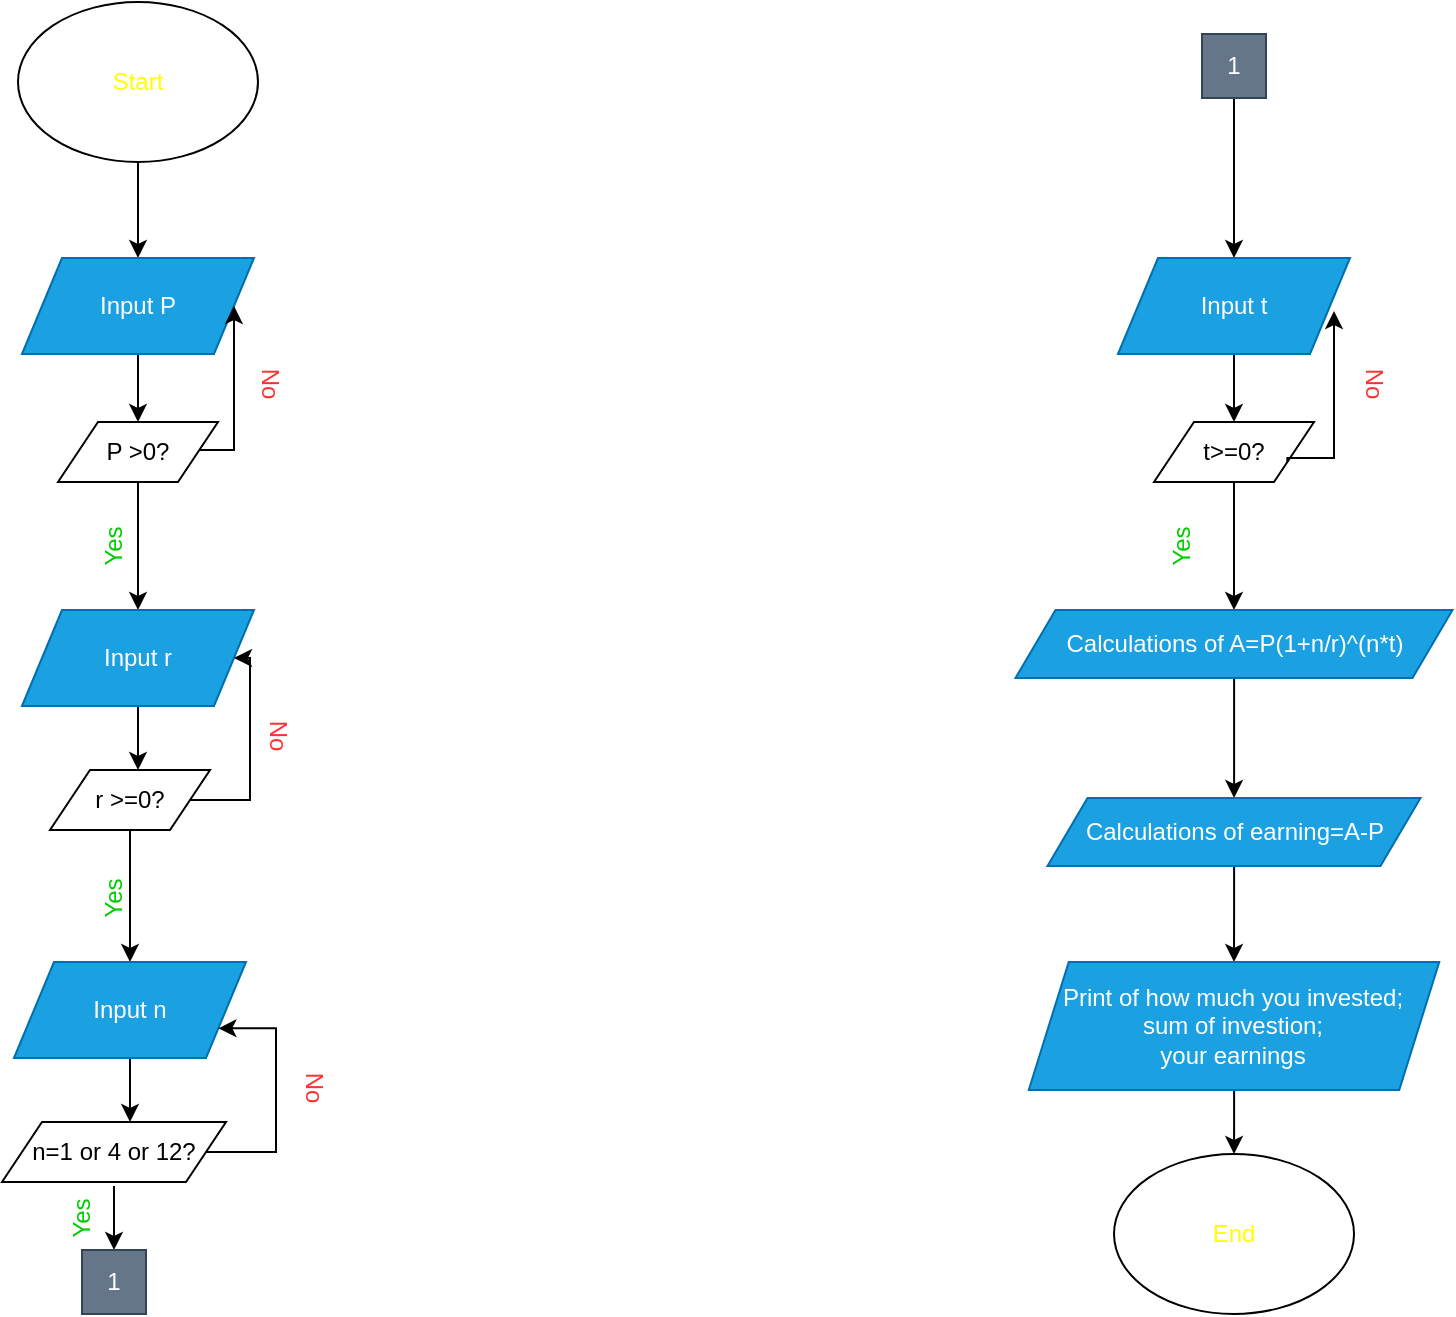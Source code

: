 <mxfile version="24.7.17">
  <diagram name="Страница — 1" id="I4GR0TkOhsWz09pdMMaH">
    <mxGraphModel dx="1221" dy="717" grid="1" gridSize="16" guides="1" tooltips="1" connect="1" arrows="1" fold="1" page="1" pageScale="1" pageWidth="1169" pageHeight="1654" background="none" math="0" shadow="0">
      <root>
        <mxCell id="0" />
        <mxCell id="1" parent="0" />
        <mxCell id="z4eyNWcsr1TBkWQksPxL-3" style="edgeStyle=orthogonalEdgeStyle;rounded=0;orthogonalLoop=1;jettySize=auto;html=1;exitX=0.5;exitY=1;exitDx=0;exitDy=0;entryX=0.5;entryY=0;entryDx=0;entryDy=0;" parent="1" source="z4eyNWcsr1TBkWQksPxL-1" target="z4eyNWcsr1TBkWQksPxL-2" edge="1">
          <mxGeometry relative="1" as="geometry" />
        </mxCell>
        <mxCell id="z4eyNWcsr1TBkWQksPxL-1" value="&lt;font color=&quot;#ffff00&quot;&gt;Start&lt;/font&gt;" style="ellipse;whiteSpace=wrap;html=1;" parent="1" vertex="1">
          <mxGeometry x="96" y="32" width="120" height="80" as="geometry" />
        </mxCell>
        <mxCell id="z4eyNWcsr1TBkWQksPxL-4" style="edgeStyle=orthogonalEdgeStyle;rounded=0;orthogonalLoop=1;jettySize=auto;html=1;exitX=0.5;exitY=1;exitDx=0;exitDy=0;" parent="1" source="z4eyNWcsr1TBkWQksPxL-2" target="z4eyNWcsr1TBkWQksPxL-5" edge="1">
          <mxGeometry relative="1" as="geometry">
            <mxPoint x="156" y="272" as="targetPoint" />
          </mxGeometry>
        </mxCell>
        <mxCell id="z4eyNWcsr1TBkWQksPxL-2" value="Input P" style="shape=parallelogram;perimeter=parallelogramPerimeter;whiteSpace=wrap;html=1;fixedSize=1;fillColor=#1ba1e2;fontColor=#ffffff;strokeColor=#006EAF;" parent="1" vertex="1">
          <mxGeometry x="98" y="160" width="116" height="48" as="geometry" />
        </mxCell>
        <mxCell id="z4eyNWcsr1TBkWQksPxL-7" value="" style="edgeStyle=orthogonalEdgeStyle;rounded=0;orthogonalLoop=1;jettySize=auto;html=1;" parent="1" source="z4eyNWcsr1TBkWQksPxL-5" target="z4eyNWcsr1TBkWQksPxL-6" edge="1">
          <mxGeometry relative="1" as="geometry" />
        </mxCell>
        <mxCell id="z4eyNWcsr1TBkWQksPxL-9" style="edgeStyle=orthogonalEdgeStyle;rounded=0;orthogonalLoop=1;jettySize=auto;html=1;exitX=1;exitY=0.5;exitDx=0;exitDy=0;entryX=1;entryY=0.5;entryDx=0;entryDy=0;" parent="1" source="z4eyNWcsr1TBkWQksPxL-5" target="z4eyNWcsr1TBkWQksPxL-2" edge="1">
          <mxGeometry relative="1" as="geometry">
            <mxPoint x="288" y="208" as="targetPoint" />
            <Array as="points">
              <mxPoint x="186" y="256" />
              <mxPoint x="204" y="256" />
            </Array>
          </mxGeometry>
        </mxCell>
        <mxCell id="z4eyNWcsr1TBkWQksPxL-5" value="P &amp;gt;0?" style="shape=parallelogram;perimeter=parallelogramPerimeter;whiteSpace=wrap;html=1;fixedSize=1;" parent="1" vertex="1">
          <mxGeometry x="116" y="242" width="80" height="30" as="geometry" />
        </mxCell>
        <mxCell id="z4eyNWcsr1TBkWQksPxL-11" style="edgeStyle=orthogonalEdgeStyle;rounded=0;orthogonalLoop=1;jettySize=auto;html=1;exitX=0.5;exitY=1;exitDx=0;exitDy=0;" parent="1" source="z4eyNWcsr1TBkWQksPxL-6" edge="1">
          <mxGeometry relative="1" as="geometry">
            <mxPoint x="156" y="416" as="targetPoint" />
            <Array as="points">
              <mxPoint x="156" y="416" />
            </Array>
          </mxGeometry>
        </mxCell>
        <mxCell id="z4eyNWcsr1TBkWQksPxL-6" value="Input r" style="shape=parallelogram;perimeter=parallelogramPerimeter;whiteSpace=wrap;html=1;fixedSize=1;fillColor=#1ba1e2;fontColor=#ffffff;strokeColor=#006EAF;" parent="1" vertex="1">
          <mxGeometry x="98" y="336" width="116" height="48" as="geometry" />
        </mxCell>
        <mxCell id="z4eyNWcsr1TBkWQksPxL-8" value="&lt;font color=&quot;#00cc00&quot;&gt;Yes&lt;/font&gt;" style="text;strokeColor=none;align=center;fillColor=none;html=1;verticalAlign=middle;whiteSpace=wrap;rounded=0;rotation=-90;" parent="1" vertex="1">
          <mxGeometry x="112" y="288" width="64" height="32" as="geometry" />
        </mxCell>
        <mxCell id="z4eyNWcsr1TBkWQksPxL-10" value="&lt;font color=&quot;#ff3333&quot;&gt;No&lt;/font&gt;" style="text;strokeColor=none;align=center;fillColor=none;html=1;verticalAlign=middle;whiteSpace=wrap;rounded=0;rotation=90;" parent="1" vertex="1">
          <mxGeometry x="192" y="208" width="60" height="30" as="geometry" />
        </mxCell>
        <mxCell id="z4eyNWcsr1TBkWQksPxL-14" style="edgeStyle=orthogonalEdgeStyle;rounded=0;orthogonalLoop=1;jettySize=auto;html=1;entryX=1;entryY=0.5;entryDx=0;entryDy=0;" parent="1" source="z4eyNWcsr1TBkWQksPxL-12" target="z4eyNWcsr1TBkWQksPxL-6" edge="1">
          <mxGeometry relative="1" as="geometry">
            <mxPoint x="176" y="368" as="targetPoint" />
            <Array as="points">
              <mxPoint x="212" y="431" />
              <mxPoint x="212" y="360" />
            </Array>
          </mxGeometry>
        </mxCell>
        <mxCell id="z4eyNWcsr1TBkWQksPxL-16" style="edgeStyle=orthogonalEdgeStyle;rounded=0;orthogonalLoop=1;jettySize=auto;html=1;exitX=0.5;exitY=1;exitDx=0;exitDy=0;" parent="1" source="z4eyNWcsr1TBkWQksPxL-12" edge="1">
          <mxGeometry relative="1" as="geometry">
            <mxPoint x="152" y="512" as="targetPoint" />
          </mxGeometry>
        </mxCell>
        <mxCell id="z4eyNWcsr1TBkWQksPxL-12" value="r &amp;gt;=0?" style="shape=parallelogram;perimeter=parallelogramPerimeter;whiteSpace=wrap;html=1;fixedSize=1;" parent="1" vertex="1">
          <mxGeometry x="112" y="416" width="80" height="30" as="geometry" />
        </mxCell>
        <mxCell id="z4eyNWcsr1TBkWQksPxL-15" value="&lt;font color=&quot;#ff3333&quot;&gt;No&lt;/font&gt;" style="text;strokeColor=none;align=center;fillColor=none;html=1;verticalAlign=middle;whiteSpace=wrap;rounded=0;rotation=90;" parent="1" vertex="1">
          <mxGeometry x="196" y="384" width="60" height="30" as="geometry" />
        </mxCell>
        <mxCell id="z4eyNWcsr1TBkWQksPxL-17" value="&lt;font color=&quot;#00cc00&quot;&gt;Yes&lt;/font&gt;" style="text;strokeColor=none;align=center;fillColor=none;html=1;verticalAlign=middle;whiteSpace=wrap;rounded=0;rotation=-90;" parent="1" vertex="1">
          <mxGeometry x="112" y="464" width="64" height="32" as="geometry" />
        </mxCell>
        <mxCell id="z4eyNWcsr1TBkWQksPxL-19" style="edgeStyle=orthogonalEdgeStyle;rounded=0;orthogonalLoop=1;jettySize=auto;html=1;" parent="1" source="z4eyNWcsr1TBkWQksPxL-18" edge="1">
          <mxGeometry relative="1" as="geometry">
            <mxPoint x="152" y="592" as="targetPoint" />
          </mxGeometry>
        </mxCell>
        <mxCell id="z4eyNWcsr1TBkWQksPxL-18" value="Input n" style="shape=parallelogram;perimeter=parallelogramPerimeter;whiteSpace=wrap;html=1;fixedSize=1;fillColor=#1ba1e2;fontColor=#ffffff;strokeColor=#006EAF;" parent="1" vertex="1">
          <mxGeometry x="94" y="512" width="116" height="48" as="geometry" />
        </mxCell>
        <mxCell id="z4eyNWcsr1TBkWQksPxL-21" style="edgeStyle=orthogonalEdgeStyle;rounded=0;orthogonalLoop=1;jettySize=auto;html=1;entryX=1;entryY=0.75;entryDx=0;entryDy=0;" parent="1" source="z4eyNWcsr1TBkWQksPxL-20" target="z4eyNWcsr1TBkWQksPxL-18" edge="1">
          <mxGeometry relative="1" as="geometry">
            <mxPoint x="224" y="544" as="targetPoint" />
            <Array as="points">
              <mxPoint x="225" y="607" />
              <mxPoint x="225" y="545" />
            </Array>
          </mxGeometry>
        </mxCell>
        <mxCell id="z4eyNWcsr1TBkWQksPxL-20" value="n=1 or 4 or 12?" style="shape=parallelogram;perimeter=parallelogramPerimeter;whiteSpace=wrap;html=1;fixedSize=1;" parent="1" vertex="1">
          <mxGeometry x="88" y="592" width="112" height="30" as="geometry" />
        </mxCell>
        <mxCell id="z4eyNWcsr1TBkWQksPxL-22" value="&lt;font color=&quot;#ff3333&quot;&gt;No&lt;/font&gt;" style="text;strokeColor=none;align=center;fillColor=none;html=1;verticalAlign=middle;whiteSpace=wrap;rounded=0;rotation=90;" parent="1" vertex="1">
          <mxGeometry x="214" y="560" width="60" height="30" as="geometry" />
        </mxCell>
        <mxCell id="z4eyNWcsr1TBkWQksPxL-23" value="&lt;font color=&quot;#00cc00&quot;&gt;Yes&lt;/font&gt;" style="text;strokeColor=none;align=center;fillColor=none;html=1;verticalAlign=middle;whiteSpace=wrap;rounded=0;rotation=-90;" parent="1" vertex="1">
          <mxGeometry x="96" y="624" width="64" height="32" as="geometry" />
        </mxCell>
        <mxCell id="z4eyNWcsr1TBkWQksPxL-36" style="edgeStyle=orthogonalEdgeStyle;rounded=0;orthogonalLoop=1;jettySize=auto;html=1;entryX=0.5;entryY=0;entryDx=0;entryDy=0;" parent="1" source="z4eyNWcsr1TBkWQksPxL-24" target="z4eyNWcsr1TBkWQksPxL-29" edge="1">
          <mxGeometry relative="1" as="geometry" />
        </mxCell>
        <mxCell id="z4eyNWcsr1TBkWQksPxL-24" value="Input t" style="shape=parallelogram;perimeter=parallelogramPerimeter;whiteSpace=wrap;html=1;fixedSize=1;fillColor=#1ba1e2;fontColor=#ffffff;strokeColor=#006EAF;" parent="1" vertex="1">
          <mxGeometry x="646" y="160" width="116" height="48" as="geometry" />
        </mxCell>
        <mxCell id="z4eyNWcsr1TBkWQksPxL-25" style="edgeStyle=orthogonalEdgeStyle;rounded=0;orthogonalLoop=1;jettySize=auto;html=1;entryX=0.25;entryY=1;entryDx=0;entryDy=0;exitX=0.75;exitY=1;exitDx=0;exitDy=0;" parent="1" source="z4eyNWcsr1TBkWQksPxL-23" target="z4eyNWcsr1TBkWQksPxL-23" edge="1">
          <mxGeometry relative="1" as="geometry">
            <mxPoint x="192" y="640" as="sourcePoint" />
          </mxGeometry>
        </mxCell>
        <mxCell id="z4eyNWcsr1TBkWQksPxL-41" style="edgeStyle=orthogonalEdgeStyle;rounded=0;orthogonalLoop=1;jettySize=auto;html=1;" parent="1" source="z4eyNWcsr1TBkWQksPxL-29" edge="1">
          <mxGeometry relative="1" as="geometry">
            <mxPoint x="704" y="336" as="targetPoint" />
          </mxGeometry>
        </mxCell>
        <mxCell id="z4eyNWcsr1TBkWQksPxL-29" value="t&amp;gt;=0?" style="shape=parallelogram;perimeter=parallelogramPerimeter;whiteSpace=wrap;html=1;fixedSize=1;" parent="1" vertex="1">
          <mxGeometry x="664" y="242" width="80" height="30" as="geometry" />
        </mxCell>
        <mxCell id="z4eyNWcsr1TBkWQksPxL-34" value="1" style="whiteSpace=wrap;html=1;aspect=fixed;fillColor=#647687;fontColor=#ffffff;strokeColor=#314354;" parent="1" vertex="1">
          <mxGeometry x="128" y="656" width="32" height="32" as="geometry" />
        </mxCell>
        <mxCell id="S8uj38nlkRbwP3koL8kQ-5" style="edgeStyle=orthogonalEdgeStyle;rounded=0;orthogonalLoop=1;jettySize=auto;html=1;" parent="1" source="z4eyNWcsr1TBkWQksPxL-35" target="z4eyNWcsr1TBkWQksPxL-24" edge="1">
          <mxGeometry relative="1" as="geometry" />
        </mxCell>
        <mxCell id="z4eyNWcsr1TBkWQksPxL-35" value="1" style="whiteSpace=wrap;html=1;aspect=fixed;fillColor=#647687;fontColor=#ffffff;strokeColor=#314354;" parent="1" vertex="1">
          <mxGeometry x="688" y="48" width="32" height="32" as="geometry" />
        </mxCell>
        <mxCell id="z4eyNWcsr1TBkWQksPxL-37" style="edgeStyle=orthogonalEdgeStyle;rounded=0;orthogonalLoop=1;jettySize=auto;html=1;exitX=1;exitY=0.75;exitDx=0;exitDy=0;entryX=1;entryY=0.5;entryDx=0;entryDy=0;" parent="1" source="z4eyNWcsr1TBkWQksPxL-29" edge="1">
          <mxGeometry relative="1" as="geometry">
            <mxPoint x="754" y="186.5" as="targetPoint" />
            <mxPoint x="736" y="259.5" as="sourcePoint" />
            <Array as="points">
              <mxPoint x="731" y="260" />
              <mxPoint x="754" y="260" />
            </Array>
          </mxGeometry>
        </mxCell>
        <mxCell id="z4eyNWcsr1TBkWQksPxL-38" value="&lt;font color=&quot;#ff3333&quot;&gt;No&lt;/font&gt;" style="text;strokeColor=none;align=center;fillColor=none;html=1;verticalAlign=middle;whiteSpace=wrap;rounded=0;rotation=90;" parent="1" vertex="1">
          <mxGeometry x="744" y="208" width="60" height="30" as="geometry" />
        </mxCell>
        <mxCell id="z4eyNWcsr1TBkWQksPxL-39" value="&lt;font color=&quot;#00cc00&quot;&gt;Yes&lt;/font&gt;" style="text;strokeColor=none;align=center;fillColor=none;html=1;verticalAlign=middle;whiteSpace=wrap;rounded=0;rotation=-90;" parent="1" vertex="1">
          <mxGeometry x="646" y="288" width="64" height="32" as="geometry" />
        </mxCell>
        <mxCell id="S8uj38nlkRbwP3koL8kQ-8" value="" style="edgeStyle=orthogonalEdgeStyle;rounded=0;orthogonalLoop=1;jettySize=auto;html=1;" parent="1" source="S8uj38nlkRbwP3koL8kQ-2" target="S8uj38nlkRbwP3koL8kQ-7" edge="1">
          <mxGeometry relative="1" as="geometry">
            <Array as="points">
              <mxPoint x="704" y="416" />
              <mxPoint x="704" y="416" />
            </Array>
          </mxGeometry>
        </mxCell>
        <mxCell id="S8uj38nlkRbwP3koL8kQ-2" value="Calculations of &lt;span class=&quot;base&quot;&gt;&lt;span class=&quot;mord mathnormal&quot;&gt;A&lt;/span&gt;&lt;span class=&quot;mspace&quot;&gt;&lt;/span&gt;&lt;span class=&quot;mrel&quot;&gt;=&lt;/span&gt;&lt;span class=&quot;mspace&quot;&gt;&lt;/span&gt;&lt;/span&gt;&lt;span class=&quot;base&quot;&gt;&lt;span class=&quot;strut&quot;&gt;&lt;/span&gt;&lt;span class=&quot;mord mathnormal&quot;&gt;P&lt;/span&gt;&lt;span class=&quot;mspace&quot;&gt;&lt;/span&gt;&lt;span class=&quot;minner&quot;&gt;&lt;span class=&quot;minner&quot;&gt;&lt;span class=&quot;mopen delimcenter&quot;&gt;&lt;span class=&quot;delimsizing size2&quot;&gt;(&lt;/span&gt;&lt;/span&gt;&lt;span class=&quot;mord&quot;&gt;1&lt;/span&gt;&lt;span class=&quot;mspace&quot;&gt;&lt;/span&gt;&lt;span class=&quot;mbin&quot;&gt;+&lt;/span&gt;&lt;span class=&quot;mspace&quot;&gt;&lt;/span&gt;&lt;span class=&quot;mord&quot;&gt;&lt;span class=&quot;mopen nulldelimiter&quot;&gt;&lt;/span&gt;&lt;span class=&quot;mfrac&quot;&gt;&lt;span class=&quot;vlist-t vlist-t2&quot;&gt;&lt;span class=&quot;vlist-r&quot;&gt;&lt;span class=&quot;vlist&quot;&gt;&lt;span class=&quot;pstrut&quot;&gt;&lt;/span&gt;&lt;span class=&quot;mord&quot;&gt;&lt;span class=&quot;mord mathnormal&quot;&gt;n/&lt;/span&gt;&lt;/span&gt;&lt;span class=&quot;pstrut&quot;&gt;&lt;/span&gt;&lt;span class=&quot;frac-line&quot;&gt;&lt;/span&gt;&lt;span class=&quot;pstrut&quot;&gt;&lt;/span&gt;&lt;span class=&quot;mord&quot;&gt;&lt;span class=&quot;mord mathnormal&quot;&gt;r&lt;/span&gt;&lt;/span&gt;&lt;/span&gt;&lt;span class=&quot;vlist-s&quot;&gt;​&lt;/span&gt;&lt;/span&gt;&lt;span class=&quot;vlist-r&quot;&gt;&lt;span class=&quot;vlist&quot;&gt;&lt;/span&gt;&lt;/span&gt;&lt;/span&gt;&lt;/span&gt;&lt;span class=&quot;mclose nulldelimiter&quot;&gt;&lt;/span&gt;&lt;/span&gt;&lt;span class=&quot;mclose delimcenter&quot;&gt;&lt;span class=&quot;delimsizing size2&quot;&gt;)^(&lt;/span&gt;&lt;/span&gt;&lt;/span&gt;&lt;span class=&quot;msupsub&quot;&gt;&lt;span class=&quot;vlist-t&quot;&gt;&lt;span class=&quot;vlist-r&quot;&gt;&lt;span class=&quot;vlist&quot;&gt;&lt;span class=&quot;sizing reset-size6 size3 mtight&quot;&gt;&lt;span class=&quot;mord mtight&quot;&gt;&lt;span class=&quot;mord mathnormal mtight&quot;&gt;n*&lt;/span&gt;&lt;span class=&quot;mord mathnormal mtight&quot;&gt;t)&lt;/span&gt;&lt;/span&gt;&lt;/span&gt;&lt;/span&gt;&lt;/span&gt;&lt;/span&gt;&lt;/span&gt;&lt;/span&gt;&lt;/span&gt;" style="shape=parallelogram;perimeter=parallelogramPerimeter;whiteSpace=wrap;html=1;fixedSize=1;fillColor=#1ba1e2;fontColor=#ffffff;strokeColor=#006EAF;" parent="1" vertex="1">
          <mxGeometry x="594.75" y="336" width="218.5" height="34" as="geometry" />
        </mxCell>
        <mxCell id="rTFVPXIdZ_t0Wal91Iea-2" style="edgeStyle=orthogonalEdgeStyle;rounded=0;orthogonalLoop=1;jettySize=auto;html=1;entryX=0.5;entryY=0;entryDx=0;entryDy=0;" edge="1" parent="1" source="S8uj38nlkRbwP3koL8kQ-7" target="rTFVPXIdZ_t0Wal91Iea-1">
          <mxGeometry relative="1" as="geometry" />
        </mxCell>
        <mxCell id="S8uj38nlkRbwP3koL8kQ-7" value="Calculations of earning=A-P" style="shape=parallelogram;perimeter=parallelogramPerimeter;whiteSpace=wrap;html=1;fixedSize=1;fillColor=#1ba1e2;fontColor=#ffffff;strokeColor=#006EAF;" parent="1" vertex="1">
          <mxGeometry x="610.75" y="430" width="186.5" height="34" as="geometry" />
        </mxCell>
        <mxCell id="rTFVPXIdZ_t0Wal91Iea-4" style="edgeStyle=orthogonalEdgeStyle;rounded=0;orthogonalLoop=1;jettySize=auto;html=1;" edge="1" parent="1" source="rTFVPXIdZ_t0Wal91Iea-1" target="rTFVPXIdZ_t0Wal91Iea-3">
          <mxGeometry relative="1" as="geometry" />
        </mxCell>
        <mxCell id="rTFVPXIdZ_t0Wal91Iea-1" value="Print of how much you invested;&lt;div&gt;&amp;nbsp;sum of investion;&amp;nbsp;&lt;/div&gt;&lt;div&gt;your earnings&lt;/div&gt;" style="shape=parallelogram;perimeter=parallelogramPerimeter;whiteSpace=wrap;html=1;fixedSize=1;fillColor=#1ba1e2;fontColor=#ffffff;strokeColor=#006EAF;" vertex="1" parent="1">
          <mxGeometry x="601.38" y="512" width="205.25" height="64" as="geometry" />
        </mxCell>
        <mxCell id="rTFVPXIdZ_t0Wal91Iea-3" value="&lt;font color=&quot;#ffff00&quot;&gt;End&lt;/font&gt;" style="ellipse;whiteSpace=wrap;html=1;" vertex="1" parent="1">
          <mxGeometry x="644.01" y="608" width="120" height="80" as="geometry" />
        </mxCell>
      </root>
    </mxGraphModel>
  </diagram>
</mxfile>
